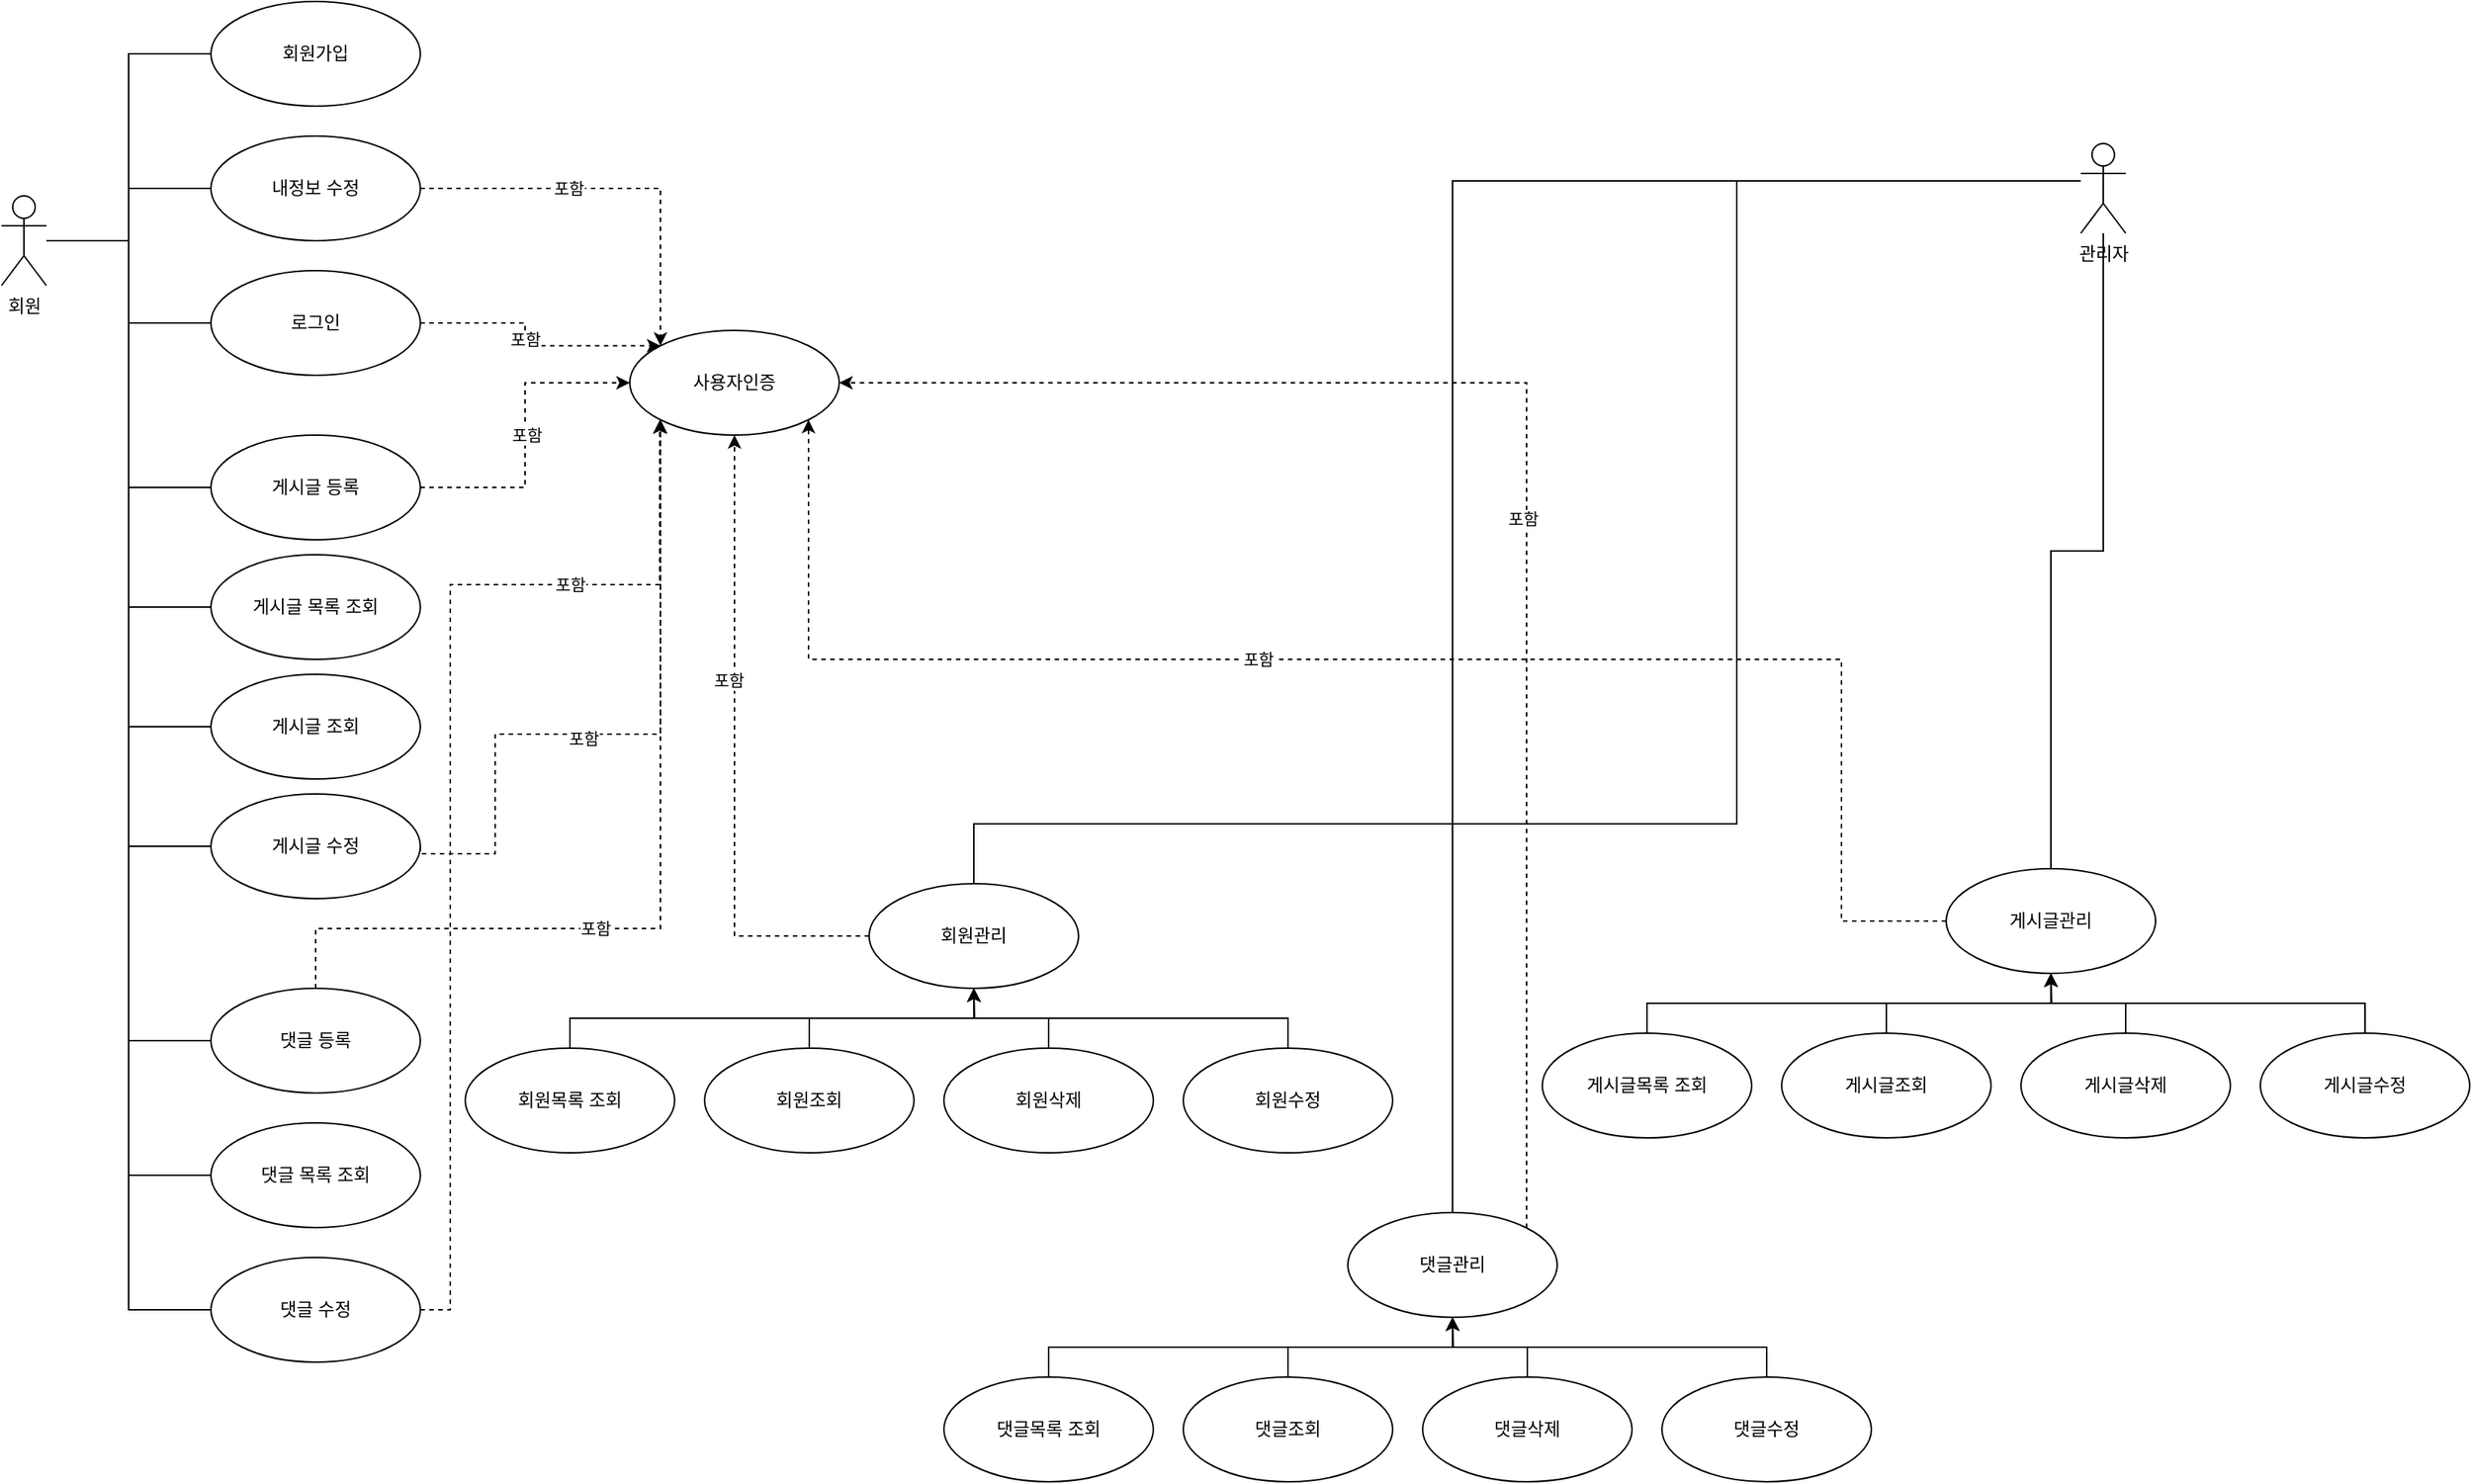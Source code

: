 <mxfile version="24.8.6">
  <diagram name="페이지-1" id="LOJMaJbEjAaPpjon24iy">
    <mxGraphModel dx="1946" dy="2392" grid="1" gridSize="10" guides="1" tooltips="1" connect="1" arrows="1" fold="1" page="1" pageScale="1" pageWidth="827" pageHeight="1169" math="0" shadow="0">
      <root>
        <mxCell id="0" />
        <mxCell id="1" parent="0" />
        <mxCell id="WGc9bx_KxlCF_x5mJjMS-41" style="edgeStyle=orthogonalEdgeStyle;shape=connector;rounded=0;orthogonalLoop=1;jettySize=auto;html=1;entryX=0;entryY=0.5;entryDx=0;entryDy=0;strokeColor=default;align=center;verticalAlign=middle;fontFamily=Helvetica;fontSize=11;fontColor=default;labelBackgroundColor=default;endArrow=none;endFill=0;" edge="1" parent="1" source="WGc9bx_KxlCF_x5mJjMS-1" target="WGc9bx_KxlCF_x5mJjMS-4">
          <mxGeometry relative="1" as="geometry" />
        </mxCell>
        <mxCell id="WGc9bx_KxlCF_x5mJjMS-42" style="edgeStyle=orthogonalEdgeStyle;shape=connector;rounded=0;orthogonalLoop=1;jettySize=auto;html=1;entryX=0;entryY=0.5;entryDx=0;entryDy=0;strokeColor=default;align=center;verticalAlign=middle;fontFamily=Helvetica;fontSize=11;fontColor=default;labelBackgroundColor=default;endArrow=none;endFill=0;" edge="1" parent="1" source="WGc9bx_KxlCF_x5mJjMS-1" target="WGc9bx_KxlCF_x5mJjMS-26">
          <mxGeometry relative="1" as="geometry" />
        </mxCell>
        <mxCell id="WGc9bx_KxlCF_x5mJjMS-43" style="edgeStyle=orthogonalEdgeStyle;shape=connector;rounded=0;orthogonalLoop=1;jettySize=auto;html=1;entryX=0;entryY=0.5;entryDx=0;entryDy=0;strokeColor=default;align=center;verticalAlign=middle;fontFamily=Helvetica;fontSize=11;fontColor=default;labelBackgroundColor=default;endArrow=none;endFill=0;" edge="1" parent="1" source="WGc9bx_KxlCF_x5mJjMS-1" target="WGc9bx_KxlCF_x5mJjMS-5">
          <mxGeometry relative="1" as="geometry">
            <Array as="points">
              <mxPoint x="165" y="110" />
              <mxPoint x="165" y="165" />
            </Array>
          </mxGeometry>
        </mxCell>
        <mxCell id="WGc9bx_KxlCF_x5mJjMS-44" style="edgeStyle=orthogonalEdgeStyle;shape=connector;rounded=0;orthogonalLoop=1;jettySize=auto;html=1;entryX=0;entryY=0.5;entryDx=0;entryDy=0;strokeColor=default;align=center;verticalAlign=middle;fontFamily=Helvetica;fontSize=11;fontColor=default;labelBackgroundColor=default;endArrow=none;endFill=0;" edge="1" parent="1" source="WGc9bx_KxlCF_x5mJjMS-1" target="WGc9bx_KxlCF_x5mJjMS-15">
          <mxGeometry relative="1" as="geometry" />
        </mxCell>
        <mxCell id="WGc9bx_KxlCF_x5mJjMS-45" style="edgeStyle=orthogonalEdgeStyle;shape=connector;rounded=0;orthogonalLoop=1;jettySize=auto;html=1;entryX=0;entryY=0.5;entryDx=0;entryDy=0;strokeColor=default;align=center;verticalAlign=middle;fontFamily=Helvetica;fontSize=11;fontColor=default;labelBackgroundColor=default;endArrow=none;endFill=0;" edge="1" parent="1" source="WGc9bx_KxlCF_x5mJjMS-1" target="WGc9bx_KxlCF_x5mJjMS-16">
          <mxGeometry relative="1" as="geometry" />
        </mxCell>
        <mxCell id="WGc9bx_KxlCF_x5mJjMS-46" style="edgeStyle=orthogonalEdgeStyle;shape=connector;rounded=0;orthogonalLoop=1;jettySize=auto;html=1;entryX=0;entryY=0.5;entryDx=0;entryDy=0;strokeColor=default;align=center;verticalAlign=middle;fontFamily=Helvetica;fontSize=11;fontColor=default;labelBackgroundColor=default;endArrow=none;endFill=0;" edge="1" parent="1" source="WGc9bx_KxlCF_x5mJjMS-1" target="WGc9bx_KxlCF_x5mJjMS-17">
          <mxGeometry relative="1" as="geometry" />
        </mxCell>
        <mxCell id="WGc9bx_KxlCF_x5mJjMS-47" style="edgeStyle=orthogonalEdgeStyle;shape=connector;rounded=0;orthogonalLoop=1;jettySize=auto;html=1;entryX=0;entryY=0.5;entryDx=0;entryDy=0;strokeColor=default;align=center;verticalAlign=middle;fontFamily=Helvetica;fontSize=11;fontColor=default;labelBackgroundColor=default;endArrow=none;endFill=0;" edge="1" parent="1" source="WGc9bx_KxlCF_x5mJjMS-1" target="WGc9bx_KxlCF_x5mJjMS-18">
          <mxGeometry relative="1" as="geometry" />
        </mxCell>
        <mxCell id="WGc9bx_KxlCF_x5mJjMS-64" style="edgeStyle=orthogonalEdgeStyle;shape=connector;rounded=0;orthogonalLoop=1;jettySize=auto;html=1;entryX=0;entryY=0.5;entryDx=0;entryDy=0;strokeColor=default;align=center;verticalAlign=middle;fontFamily=Helvetica;fontSize=11;fontColor=default;labelBackgroundColor=default;endArrow=none;endFill=0;" edge="1" parent="1" source="WGc9bx_KxlCF_x5mJjMS-1" target="WGc9bx_KxlCF_x5mJjMS-61">
          <mxGeometry relative="1" as="geometry">
            <Array as="points">
              <mxPoint x="165" y="110" />
              <mxPoint x="165" y="645" />
            </Array>
          </mxGeometry>
        </mxCell>
        <mxCell id="WGc9bx_KxlCF_x5mJjMS-65" style="edgeStyle=orthogonalEdgeStyle;shape=connector;rounded=0;orthogonalLoop=1;jettySize=auto;html=1;entryX=0;entryY=0.5;entryDx=0;entryDy=0;strokeColor=default;align=center;verticalAlign=middle;fontFamily=Helvetica;fontSize=11;fontColor=default;labelBackgroundColor=default;endArrow=none;endFill=0;" edge="1" parent="1" source="WGc9bx_KxlCF_x5mJjMS-1" target="WGc9bx_KxlCF_x5mJjMS-62">
          <mxGeometry relative="1" as="geometry" />
        </mxCell>
        <mxCell id="WGc9bx_KxlCF_x5mJjMS-66" style="edgeStyle=orthogonalEdgeStyle;shape=connector;rounded=0;orthogonalLoop=1;jettySize=auto;html=1;entryX=0;entryY=0.5;entryDx=0;entryDy=0;strokeColor=default;align=center;verticalAlign=middle;fontFamily=Helvetica;fontSize=11;fontColor=default;labelBackgroundColor=default;endArrow=none;endFill=0;" edge="1" parent="1" source="WGc9bx_KxlCF_x5mJjMS-1" target="WGc9bx_KxlCF_x5mJjMS-63">
          <mxGeometry relative="1" as="geometry" />
        </mxCell>
        <mxCell id="WGc9bx_KxlCF_x5mJjMS-1" value="회원" style="shape=umlActor;verticalLabelPosition=bottom;verticalAlign=top;html=1;" vertex="1" parent="1">
          <mxGeometry x="80" y="80" width="30" height="60" as="geometry" />
        </mxCell>
        <mxCell id="WGc9bx_KxlCF_x5mJjMS-4" value="회원가입" style="ellipse;whiteSpace=wrap;html=1;" vertex="1" parent="1">
          <mxGeometry x="220" y="-50" width="140" height="70" as="geometry" />
        </mxCell>
        <mxCell id="WGc9bx_KxlCF_x5mJjMS-5" value="로그인" style="ellipse;whiteSpace=wrap;html=1;" vertex="1" parent="1">
          <mxGeometry x="220" y="130" width="140" height="70" as="geometry" />
        </mxCell>
        <mxCell id="WGc9bx_KxlCF_x5mJjMS-6" value="사용자인증" style="ellipse;whiteSpace=wrap;html=1;" vertex="1" parent="1">
          <mxGeometry x="500" y="170" width="140" height="70" as="geometry" />
        </mxCell>
        <mxCell id="WGc9bx_KxlCF_x5mJjMS-39" style="edgeStyle=orthogonalEdgeStyle;rounded=0;orthogonalLoop=1;jettySize=auto;html=1;entryX=0.5;entryY=1;entryDx=0;entryDy=0;dashed=1;" edge="1" parent="1" source="WGc9bx_KxlCF_x5mJjMS-8" target="WGc9bx_KxlCF_x5mJjMS-6">
          <mxGeometry relative="1" as="geometry" />
        </mxCell>
        <mxCell id="WGc9bx_KxlCF_x5mJjMS-40" value="포함" style="edgeLabel;html=1;align=center;verticalAlign=middle;resizable=0;points=[];" vertex="1" connectable="0" parent="WGc9bx_KxlCF_x5mJjMS-39">
          <mxGeometry x="0.228" y="4" relative="1" as="geometry">
            <mxPoint as="offset" />
          </mxGeometry>
        </mxCell>
        <mxCell id="WGc9bx_KxlCF_x5mJjMS-8" value="회원관리" style="ellipse;whiteSpace=wrap;html=1;" vertex="1" parent="1">
          <mxGeometry x="660" y="540" width="140" height="70" as="geometry" />
        </mxCell>
        <mxCell id="WGc9bx_KxlCF_x5mJjMS-38" style="edgeStyle=orthogonalEdgeStyle;rounded=0;orthogonalLoop=1;jettySize=auto;html=1;endArrow=none;endFill=0;" edge="1" parent="1" source="WGc9bx_KxlCF_x5mJjMS-9" target="WGc9bx_KxlCF_x5mJjMS-8">
          <mxGeometry relative="1" as="geometry">
            <mxPoint x="1380" y="200" as="sourcePoint" />
            <Array as="points">
              <mxPoint x="1240" y="70" />
              <mxPoint x="1240" y="500" />
              <mxPoint x="730" y="500" />
            </Array>
          </mxGeometry>
        </mxCell>
        <mxCell id="WGc9bx_KxlCF_x5mJjMS-60" style="edgeStyle=orthogonalEdgeStyle;shape=connector;rounded=0;orthogonalLoop=1;jettySize=auto;html=1;entryX=0.5;entryY=0;entryDx=0;entryDy=0;strokeColor=default;align=center;verticalAlign=middle;fontFamily=Helvetica;fontSize=11;fontColor=default;labelBackgroundColor=default;endArrow=none;endFill=0;" edge="1" parent="1" source="WGc9bx_KxlCF_x5mJjMS-9" target="WGc9bx_KxlCF_x5mJjMS-49">
          <mxGeometry relative="1" as="geometry" />
        </mxCell>
        <mxCell id="WGc9bx_KxlCF_x5mJjMS-9" value="관리자" style="shape=umlActor;verticalLabelPosition=bottom;verticalAlign=top;html=1;" vertex="1" parent="1">
          <mxGeometry x="1470" y="45" width="30" height="60" as="geometry" />
        </mxCell>
        <mxCell id="WGc9bx_KxlCF_x5mJjMS-32" style="edgeStyle=orthogonalEdgeStyle;rounded=0;orthogonalLoop=1;jettySize=auto;html=1;entryX=0.5;entryY=1;entryDx=0;entryDy=0;exitX=0.5;exitY=0;exitDx=0;exitDy=0;" edge="1" parent="1" source="WGc9bx_KxlCF_x5mJjMS-12" target="WGc9bx_KxlCF_x5mJjMS-8">
          <mxGeometry relative="1" as="geometry">
            <Array as="points">
              <mxPoint x="620" y="630" />
              <mxPoint x="730" y="630" />
            </Array>
          </mxGeometry>
        </mxCell>
        <mxCell id="WGc9bx_KxlCF_x5mJjMS-12" value="회원조회" style="ellipse;whiteSpace=wrap;html=1;" vertex="1" parent="1">
          <mxGeometry x="550" y="650" width="140" height="70" as="geometry" />
        </mxCell>
        <mxCell id="WGc9bx_KxlCF_x5mJjMS-34" style="edgeStyle=orthogonalEdgeStyle;rounded=0;orthogonalLoop=1;jettySize=auto;html=1;" edge="1" parent="1" source="WGc9bx_KxlCF_x5mJjMS-13">
          <mxGeometry relative="1" as="geometry">
            <mxPoint x="730.0" y="610" as="targetPoint" />
          </mxGeometry>
        </mxCell>
        <mxCell id="WGc9bx_KxlCF_x5mJjMS-13" value="회원삭제" style="ellipse;whiteSpace=wrap;html=1;" vertex="1" parent="1">
          <mxGeometry x="710" y="650" width="140" height="70" as="geometry" />
        </mxCell>
        <mxCell id="WGc9bx_KxlCF_x5mJjMS-33" style="edgeStyle=orthogonalEdgeStyle;rounded=0;orthogonalLoop=1;jettySize=auto;html=1;exitX=0.5;exitY=0;exitDx=0;exitDy=0;" edge="1" parent="1" source="WGc9bx_KxlCF_x5mJjMS-14">
          <mxGeometry relative="1" as="geometry">
            <mxPoint x="730.0" y="610" as="targetPoint" />
            <Array as="points">
              <mxPoint x="940" y="630" />
              <mxPoint x="730" y="630" />
            </Array>
          </mxGeometry>
        </mxCell>
        <mxCell id="WGc9bx_KxlCF_x5mJjMS-14" value="회원수정" style="ellipse;whiteSpace=wrap;html=1;" vertex="1" parent="1">
          <mxGeometry x="870" y="650" width="140" height="70" as="geometry" />
        </mxCell>
        <mxCell id="WGc9bx_KxlCF_x5mJjMS-19" style="edgeStyle=orthogonalEdgeStyle;rounded=0;orthogonalLoop=1;jettySize=auto;html=1;dashed=1;" edge="1" parent="1" source="WGc9bx_KxlCF_x5mJjMS-15" target="WGc9bx_KxlCF_x5mJjMS-6">
          <mxGeometry relative="1" as="geometry" />
        </mxCell>
        <mxCell id="WGc9bx_KxlCF_x5mJjMS-23" value="포함" style="edgeLabel;html=1;align=center;verticalAlign=middle;resizable=0;points=[];" vertex="1" connectable="0" parent="WGc9bx_KxlCF_x5mJjMS-19">
          <mxGeometry x="-0.228" y="-1" relative="1" as="geometry">
            <mxPoint y="-24" as="offset" />
          </mxGeometry>
        </mxCell>
        <mxCell id="WGc9bx_KxlCF_x5mJjMS-15" value="게시글 등록" style="ellipse;whiteSpace=wrap;html=1;" vertex="1" parent="1">
          <mxGeometry x="220" y="240" width="140" height="70" as="geometry" />
        </mxCell>
        <mxCell id="WGc9bx_KxlCF_x5mJjMS-24" style="edgeStyle=orthogonalEdgeStyle;rounded=0;orthogonalLoop=1;jettySize=auto;html=1;entryX=0;entryY=1;entryDx=0;entryDy=0;exitX=1;exitY=0.5;exitDx=0;exitDy=0;dashed=1;" edge="1" parent="1" source="WGc9bx_KxlCF_x5mJjMS-18" target="WGc9bx_KxlCF_x5mJjMS-6">
          <mxGeometry relative="1" as="geometry">
            <Array as="points">
              <mxPoint x="360" y="520" />
              <mxPoint x="410" y="520" />
              <mxPoint x="410" y="440" />
              <mxPoint x="520" y="440" />
            </Array>
          </mxGeometry>
        </mxCell>
        <mxCell id="WGc9bx_KxlCF_x5mJjMS-25" value="포함" style="edgeLabel;html=1;align=center;verticalAlign=middle;resizable=0;points=[];" vertex="1" connectable="0" parent="WGc9bx_KxlCF_x5mJjMS-24">
          <mxGeometry x="-0.151" y="-3" relative="1" as="geometry">
            <mxPoint as="offset" />
          </mxGeometry>
        </mxCell>
        <mxCell id="WGc9bx_KxlCF_x5mJjMS-16" value="게시글 목록 조회" style="ellipse;whiteSpace=wrap;html=1;" vertex="1" parent="1">
          <mxGeometry x="220" y="320" width="140" height="70" as="geometry" />
        </mxCell>
        <mxCell id="WGc9bx_KxlCF_x5mJjMS-17" value="게시글 조회" style="ellipse;whiteSpace=wrap;html=1;" vertex="1" parent="1">
          <mxGeometry x="220" y="400" width="140" height="70" as="geometry" />
        </mxCell>
        <mxCell id="WGc9bx_KxlCF_x5mJjMS-18" value="게시글 수정" style="ellipse;whiteSpace=wrap;html=1;" vertex="1" parent="1">
          <mxGeometry x="220" y="480" width="140" height="70" as="geometry" />
        </mxCell>
        <mxCell id="WGc9bx_KxlCF_x5mJjMS-30" style="edgeStyle=orthogonalEdgeStyle;rounded=0;orthogonalLoop=1;jettySize=auto;html=1;entryX=0;entryY=0;entryDx=0;entryDy=0;dashed=1;" edge="1" parent="1" source="WGc9bx_KxlCF_x5mJjMS-26" target="WGc9bx_KxlCF_x5mJjMS-6">
          <mxGeometry relative="1" as="geometry" />
        </mxCell>
        <mxCell id="WGc9bx_KxlCF_x5mJjMS-31" value="포함" style="edgeLabel;html=1;align=center;verticalAlign=middle;resizable=0;points=[];" vertex="1" connectable="0" parent="WGc9bx_KxlCF_x5mJjMS-30">
          <mxGeometry x="-0.26" relative="1" as="geometry">
            <mxPoint as="offset" />
          </mxGeometry>
        </mxCell>
        <mxCell id="WGc9bx_KxlCF_x5mJjMS-26" value="내정보 수정" style="ellipse;whiteSpace=wrap;html=1;" vertex="1" parent="1">
          <mxGeometry x="220" y="40" width="140" height="70" as="geometry" />
        </mxCell>
        <mxCell id="WGc9bx_KxlCF_x5mJjMS-27" style="edgeStyle=orthogonalEdgeStyle;rounded=0;orthogonalLoop=1;jettySize=auto;html=1;exitX=1;exitY=0.5;exitDx=0;exitDy=0;entryX=0;entryY=0;entryDx=0;entryDy=0;dashed=1;" edge="1" parent="1" source="WGc9bx_KxlCF_x5mJjMS-5" target="WGc9bx_KxlCF_x5mJjMS-6">
          <mxGeometry relative="1" as="geometry">
            <mxPoint x="370" y="285" as="sourcePoint" />
            <mxPoint x="510" y="215" as="targetPoint" />
          </mxGeometry>
        </mxCell>
        <mxCell id="WGc9bx_KxlCF_x5mJjMS-29" value="포함" style="edgeLabel;html=1;align=center;verticalAlign=middle;resizable=0;points=[];" vertex="1" connectable="0" parent="WGc9bx_KxlCF_x5mJjMS-27">
          <mxGeometry x="-0.086" relative="1" as="geometry">
            <mxPoint as="offset" />
          </mxGeometry>
        </mxCell>
        <mxCell id="WGc9bx_KxlCF_x5mJjMS-37" style="edgeStyle=orthogonalEdgeStyle;rounded=0;orthogonalLoop=1;jettySize=auto;html=1;" edge="1" parent="1" source="WGc9bx_KxlCF_x5mJjMS-36">
          <mxGeometry relative="1" as="geometry">
            <mxPoint x="730.0" y="610" as="targetPoint" />
            <Array as="points">
              <mxPoint x="460" y="630" />
              <mxPoint x="730" y="630" />
            </Array>
          </mxGeometry>
        </mxCell>
        <mxCell id="WGc9bx_KxlCF_x5mJjMS-36" value="회원목록 조회" style="ellipse;whiteSpace=wrap;html=1;" vertex="1" parent="1">
          <mxGeometry x="390" y="650" width="140" height="70" as="geometry" />
        </mxCell>
        <mxCell id="WGc9bx_KxlCF_x5mJjMS-58" style="edgeStyle=orthogonalEdgeStyle;shape=connector;rounded=0;orthogonalLoop=1;jettySize=auto;html=1;entryX=1;entryY=1;entryDx=0;entryDy=0;strokeColor=default;align=center;verticalAlign=middle;fontFamily=Helvetica;fontSize=11;fontColor=default;labelBackgroundColor=default;endArrow=classic;dashed=1;exitX=0;exitY=0.5;exitDx=0;exitDy=0;" edge="1" parent="1" source="WGc9bx_KxlCF_x5mJjMS-49" target="WGc9bx_KxlCF_x5mJjMS-6">
          <mxGeometry relative="1" as="geometry">
            <Array as="points">
              <mxPoint x="1310" y="565" />
              <mxPoint x="1310" y="390" />
              <mxPoint x="620" y="390" />
            </Array>
          </mxGeometry>
        </mxCell>
        <mxCell id="WGc9bx_KxlCF_x5mJjMS-59" value="포함" style="edgeLabel;html=1;align=center;verticalAlign=middle;resizable=0;points=[];fontFamily=Helvetica;fontSize=11;fontColor=default;labelBackgroundColor=default;" vertex="1" connectable="0" parent="WGc9bx_KxlCF_x5mJjMS-58">
          <mxGeometry x="-0.28" y="-4" relative="1" as="geometry">
            <mxPoint x="-241" y="4" as="offset" />
          </mxGeometry>
        </mxCell>
        <mxCell id="WGc9bx_KxlCF_x5mJjMS-49" value="게시글관리" style="ellipse;whiteSpace=wrap;html=1;" vertex="1" parent="1">
          <mxGeometry x="1380" y="530" width="140" height="70" as="geometry" />
        </mxCell>
        <mxCell id="WGc9bx_KxlCF_x5mJjMS-50" style="edgeStyle=orthogonalEdgeStyle;rounded=0;orthogonalLoop=1;jettySize=auto;html=1;entryX=0.5;entryY=1;entryDx=0;entryDy=0;exitX=0.5;exitY=0;exitDx=0;exitDy=0;" edge="1" parent="1" source="WGc9bx_KxlCF_x5mJjMS-51" target="WGc9bx_KxlCF_x5mJjMS-49">
          <mxGeometry relative="1" as="geometry">
            <Array as="points">
              <mxPoint x="1340" y="620" />
              <mxPoint x="1450" y="620" />
            </Array>
          </mxGeometry>
        </mxCell>
        <mxCell id="WGc9bx_KxlCF_x5mJjMS-51" value="게시글조회" style="ellipse;whiteSpace=wrap;html=1;" vertex="1" parent="1">
          <mxGeometry x="1270" y="640" width="140" height="70" as="geometry" />
        </mxCell>
        <mxCell id="WGc9bx_KxlCF_x5mJjMS-52" style="edgeStyle=orthogonalEdgeStyle;rounded=0;orthogonalLoop=1;jettySize=auto;html=1;" edge="1" parent="1" source="WGc9bx_KxlCF_x5mJjMS-53">
          <mxGeometry relative="1" as="geometry">
            <mxPoint x="1450.0" y="600" as="targetPoint" />
          </mxGeometry>
        </mxCell>
        <mxCell id="WGc9bx_KxlCF_x5mJjMS-53" value="게시글삭제" style="ellipse;whiteSpace=wrap;html=1;" vertex="1" parent="1">
          <mxGeometry x="1430" y="640" width="140" height="70" as="geometry" />
        </mxCell>
        <mxCell id="WGc9bx_KxlCF_x5mJjMS-54" style="edgeStyle=orthogonalEdgeStyle;rounded=0;orthogonalLoop=1;jettySize=auto;html=1;exitX=0.5;exitY=0;exitDx=0;exitDy=0;" edge="1" parent="1" source="WGc9bx_KxlCF_x5mJjMS-55">
          <mxGeometry relative="1" as="geometry">
            <mxPoint x="1450.0" y="600" as="targetPoint" />
            <Array as="points">
              <mxPoint x="1660" y="620" />
              <mxPoint x="1450" y="620" />
            </Array>
          </mxGeometry>
        </mxCell>
        <mxCell id="WGc9bx_KxlCF_x5mJjMS-55" value="게시글수정" style="ellipse;whiteSpace=wrap;html=1;" vertex="1" parent="1">
          <mxGeometry x="1590" y="640" width="140" height="70" as="geometry" />
        </mxCell>
        <mxCell id="WGc9bx_KxlCF_x5mJjMS-56" style="edgeStyle=orthogonalEdgeStyle;rounded=0;orthogonalLoop=1;jettySize=auto;html=1;" edge="1" parent="1" source="WGc9bx_KxlCF_x5mJjMS-57">
          <mxGeometry relative="1" as="geometry">
            <mxPoint x="1450.0" y="600" as="targetPoint" />
            <Array as="points">
              <mxPoint x="1180" y="620" />
              <mxPoint x="1450" y="620" />
            </Array>
          </mxGeometry>
        </mxCell>
        <mxCell id="WGc9bx_KxlCF_x5mJjMS-57" value="게시글목록 조회" style="ellipse;whiteSpace=wrap;html=1;" vertex="1" parent="1">
          <mxGeometry x="1110" y="640" width="140" height="70" as="geometry" />
        </mxCell>
        <mxCell id="WGc9bx_KxlCF_x5mJjMS-67" style="edgeStyle=orthogonalEdgeStyle;shape=connector;rounded=0;orthogonalLoop=1;jettySize=auto;html=1;strokeColor=default;align=center;verticalAlign=middle;fontFamily=Helvetica;fontSize=11;fontColor=default;labelBackgroundColor=default;endArrow=classic;dashed=1;entryX=0;entryY=1;entryDx=0;entryDy=0;" edge="1" parent="1" source="WGc9bx_KxlCF_x5mJjMS-61" target="WGc9bx_KxlCF_x5mJjMS-6">
          <mxGeometry relative="1" as="geometry">
            <mxPoint x="550" y="300" as="targetPoint" />
            <Array as="points">
              <mxPoint x="290" y="570" />
              <mxPoint x="520" y="570" />
            </Array>
          </mxGeometry>
        </mxCell>
        <mxCell id="WGc9bx_KxlCF_x5mJjMS-68" value="포함" style="edgeLabel;html=1;align=center;verticalAlign=middle;resizable=0;points=[];fontFamily=Helvetica;fontSize=11;fontColor=default;labelBackgroundColor=default;" vertex="1" connectable="0" parent="WGc9bx_KxlCF_x5mJjMS-67">
          <mxGeometry x="-0.253" relative="1" as="geometry">
            <mxPoint x="-1" as="offset" />
          </mxGeometry>
        </mxCell>
        <mxCell id="WGc9bx_KxlCF_x5mJjMS-61" value="댓글 등록" style="ellipse;whiteSpace=wrap;html=1;" vertex="1" parent="1">
          <mxGeometry x="220" y="610" width="140" height="70" as="geometry" />
        </mxCell>
        <mxCell id="WGc9bx_KxlCF_x5mJjMS-62" value="댓글 목록 조회" style="ellipse;whiteSpace=wrap;html=1;" vertex="1" parent="1">
          <mxGeometry x="220" y="700" width="140" height="70" as="geometry" />
        </mxCell>
        <mxCell id="WGc9bx_KxlCF_x5mJjMS-70" style="edgeStyle=orthogonalEdgeStyle;shape=connector;rounded=0;orthogonalLoop=1;jettySize=auto;html=1;strokeColor=default;align=center;verticalAlign=middle;fontFamily=Helvetica;fontSize=11;fontColor=default;labelBackgroundColor=default;endArrow=classic;dashed=1;" edge="1" parent="1" source="WGc9bx_KxlCF_x5mJjMS-63">
          <mxGeometry relative="1" as="geometry">
            <mxPoint x="520" y="230" as="targetPoint" />
            <Array as="points">
              <mxPoint x="380" y="825" />
              <mxPoint x="380" y="340" />
              <mxPoint x="520" y="340" />
            </Array>
          </mxGeometry>
        </mxCell>
        <mxCell id="WGc9bx_KxlCF_x5mJjMS-71" value="포함" style="edgeLabel;html=1;align=center;verticalAlign=middle;resizable=0;points=[];fontFamily=Helvetica;fontSize=11;fontColor=default;labelBackgroundColor=default;" vertex="1" connectable="0" parent="WGc9bx_KxlCF_x5mJjMS-70">
          <mxGeometry x="-0.641" y="-2" relative="1" as="geometry">
            <mxPoint x="78" y="-370" as="offset" />
          </mxGeometry>
        </mxCell>
        <mxCell id="WGc9bx_KxlCF_x5mJjMS-63" value="댓글 수정" style="ellipse;whiteSpace=wrap;html=1;" vertex="1" parent="1">
          <mxGeometry x="220" y="790" width="140" height="70" as="geometry" />
        </mxCell>
        <mxCell id="WGc9bx_KxlCF_x5mJjMS-81" style="edgeStyle=orthogonalEdgeStyle;shape=connector;rounded=0;orthogonalLoop=1;jettySize=auto;html=1;strokeColor=default;align=center;verticalAlign=middle;fontFamily=Helvetica;fontSize=11;fontColor=default;labelBackgroundColor=default;endArrow=none;endFill=0;" edge="1" parent="1" source="WGc9bx_KxlCF_x5mJjMS-72">
          <mxGeometry relative="1" as="geometry">
            <mxPoint x="1470" y="70" as="targetPoint" />
            <Array as="points">
              <mxPoint x="1050" y="70" />
            </Array>
          </mxGeometry>
        </mxCell>
        <mxCell id="WGc9bx_KxlCF_x5mJjMS-83" style="edgeStyle=orthogonalEdgeStyle;shape=connector;rounded=0;orthogonalLoop=1;jettySize=auto;html=1;exitX=1;exitY=0;exitDx=0;exitDy=0;entryX=1;entryY=0.5;entryDx=0;entryDy=0;strokeColor=default;align=center;verticalAlign=middle;fontFamily=Helvetica;fontSize=11;fontColor=default;labelBackgroundColor=default;endArrow=classic;dashed=1;" edge="1" parent="1" source="WGc9bx_KxlCF_x5mJjMS-72" target="WGc9bx_KxlCF_x5mJjMS-6">
          <mxGeometry relative="1" as="geometry">
            <Array as="points">
              <mxPoint x="1100" y="205" />
            </Array>
          </mxGeometry>
        </mxCell>
        <mxCell id="WGc9bx_KxlCF_x5mJjMS-84" value="포함" style="edgeLabel;html=1;align=center;verticalAlign=middle;resizable=0;points=[];fontFamily=Helvetica;fontSize=11;fontColor=default;labelBackgroundColor=default;" vertex="1" connectable="0" parent="WGc9bx_KxlCF_x5mJjMS-83">
          <mxGeometry x="-0.071" y="3" relative="1" as="geometry">
            <mxPoint y="1" as="offset" />
          </mxGeometry>
        </mxCell>
        <mxCell id="WGc9bx_KxlCF_x5mJjMS-72" value="댓글관리" style="ellipse;whiteSpace=wrap;html=1;" vertex="1" parent="1">
          <mxGeometry x="980" y="760" width="140" height="70" as="geometry" />
        </mxCell>
        <mxCell id="WGc9bx_KxlCF_x5mJjMS-73" style="edgeStyle=orthogonalEdgeStyle;rounded=0;orthogonalLoop=1;jettySize=auto;html=1;entryX=0.5;entryY=1;entryDx=0;entryDy=0;exitX=0.5;exitY=0;exitDx=0;exitDy=0;" edge="1" parent="1" source="WGc9bx_KxlCF_x5mJjMS-74" target="WGc9bx_KxlCF_x5mJjMS-72">
          <mxGeometry relative="1" as="geometry">
            <Array as="points">
              <mxPoint x="940" y="850" />
              <mxPoint x="1050" y="850" />
            </Array>
          </mxGeometry>
        </mxCell>
        <mxCell id="WGc9bx_KxlCF_x5mJjMS-74" value="댓글조회" style="ellipse;whiteSpace=wrap;html=1;" vertex="1" parent="1">
          <mxGeometry x="870" y="870" width="140" height="70" as="geometry" />
        </mxCell>
        <mxCell id="WGc9bx_KxlCF_x5mJjMS-75" style="edgeStyle=orthogonalEdgeStyle;rounded=0;orthogonalLoop=1;jettySize=auto;html=1;" edge="1" parent="1" source="WGc9bx_KxlCF_x5mJjMS-76">
          <mxGeometry relative="1" as="geometry">
            <mxPoint x="1050.0" y="830" as="targetPoint" />
          </mxGeometry>
        </mxCell>
        <mxCell id="WGc9bx_KxlCF_x5mJjMS-76" value="댓글삭제" style="ellipse;whiteSpace=wrap;html=1;" vertex="1" parent="1">
          <mxGeometry x="1030" y="870" width="140" height="70" as="geometry" />
        </mxCell>
        <mxCell id="WGc9bx_KxlCF_x5mJjMS-77" style="edgeStyle=orthogonalEdgeStyle;rounded=0;orthogonalLoop=1;jettySize=auto;html=1;exitX=0.5;exitY=0;exitDx=0;exitDy=0;" edge="1" parent="1" source="WGc9bx_KxlCF_x5mJjMS-78">
          <mxGeometry relative="1" as="geometry">
            <mxPoint x="1050.0" y="830" as="targetPoint" />
            <Array as="points">
              <mxPoint x="1260" y="850" />
              <mxPoint x="1050" y="850" />
            </Array>
          </mxGeometry>
        </mxCell>
        <mxCell id="WGc9bx_KxlCF_x5mJjMS-78" value="댓글수정" style="ellipse;whiteSpace=wrap;html=1;" vertex="1" parent="1">
          <mxGeometry x="1190" y="870" width="140" height="70" as="geometry" />
        </mxCell>
        <mxCell id="WGc9bx_KxlCF_x5mJjMS-79" style="edgeStyle=orthogonalEdgeStyle;rounded=0;orthogonalLoop=1;jettySize=auto;html=1;" edge="1" parent="1" source="WGc9bx_KxlCF_x5mJjMS-80">
          <mxGeometry relative="1" as="geometry">
            <mxPoint x="1050.0" y="830" as="targetPoint" />
            <Array as="points">
              <mxPoint x="780" y="850" />
              <mxPoint x="1050" y="850" />
            </Array>
          </mxGeometry>
        </mxCell>
        <mxCell id="WGc9bx_KxlCF_x5mJjMS-80" value="댓글목록 조회" style="ellipse;whiteSpace=wrap;html=1;" vertex="1" parent="1">
          <mxGeometry x="710" y="870" width="140" height="70" as="geometry" />
        </mxCell>
      </root>
    </mxGraphModel>
  </diagram>
</mxfile>
